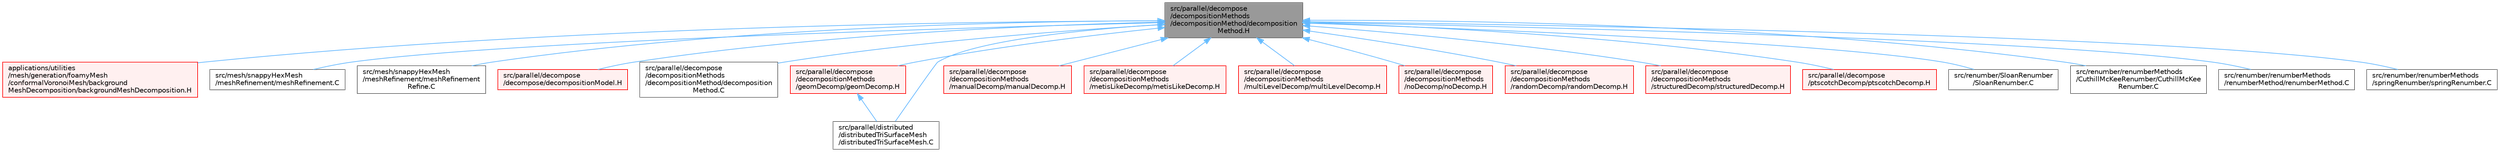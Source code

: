 digraph "src/parallel/decompose/decompositionMethods/decompositionMethod/decompositionMethod.H"
{
 // LATEX_PDF_SIZE
  bgcolor="transparent";
  edge [fontname=Helvetica,fontsize=10,labelfontname=Helvetica,labelfontsize=10];
  node [fontname=Helvetica,fontsize=10,shape=box,height=0.2,width=0.4];
  Node1 [id="Node000001",label="src/parallel/decompose\l/decompositionMethods\l/decompositionMethod/decomposition\lMethod.H",height=0.2,width=0.4,color="gray40", fillcolor="grey60", style="filled", fontcolor="black",tooltip=" "];
  Node1 -> Node2 [id="edge1_Node000001_Node000002",dir="back",color="steelblue1",style="solid",tooltip=" "];
  Node2 [id="Node000002",label="applications/utilities\l/mesh/generation/foamyMesh\l/conformalVoronoiMesh/background\lMeshDecomposition/backgroundMeshDecomposition.H",height=0.2,width=0.4,color="red", fillcolor="#FFF0F0", style="filled",URL="$backgroundMeshDecomposition_8H.html",tooltip=" "];
  Node1 -> Node23 [id="edge2_Node000001_Node000023",dir="back",color="steelblue1",style="solid",tooltip=" "];
  Node23 [id="Node000023",label="src/mesh/snappyHexMesh\l/meshRefinement/meshRefinement.C",height=0.2,width=0.4,color="grey40", fillcolor="white", style="filled",URL="$meshRefinement_8C.html",tooltip=" "];
  Node1 -> Node24 [id="edge3_Node000001_Node000024",dir="back",color="steelblue1",style="solid",tooltip=" "];
  Node24 [id="Node000024",label="src/mesh/snappyHexMesh\l/meshRefinement/meshRefinement\lRefine.C",height=0.2,width=0.4,color="grey40", fillcolor="white", style="filled",URL="$meshRefinementRefine_8C.html",tooltip=" "];
  Node1 -> Node25 [id="edge4_Node000001_Node000025",dir="back",color="steelblue1",style="solid",tooltip=" "];
  Node25 [id="Node000025",label="src/parallel/decompose\l/decompose/decompositionModel.H",height=0.2,width=0.4,color="red", fillcolor="#FFF0F0", style="filled",URL="$decompositionModel_8H.html",tooltip=" "];
  Node1 -> Node27 [id="edge5_Node000001_Node000027",dir="back",color="steelblue1",style="solid",tooltip=" "];
  Node27 [id="Node000027",label="src/parallel/decompose\l/decompositionMethods\l/decompositionMethod/decomposition\lMethod.C",height=0.2,width=0.4,color="grey40", fillcolor="white", style="filled",URL="$decompositionMethod_8C.html",tooltip=" "];
  Node1 -> Node28 [id="edge6_Node000001_Node000028",dir="back",color="steelblue1",style="solid",tooltip=" "];
  Node28 [id="Node000028",label="src/parallel/decompose\l/decompositionMethods\l/geomDecomp/geomDecomp.H",height=0.2,width=0.4,color="red", fillcolor="#FFF0F0", style="filled",URL="$geomDecomp_8H.html",tooltip=" "];
  Node28 -> Node34 [id="edge7_Node000028_Node000034",dir="back",color="steelblue1",style="solid",tooltip=" "];
  Node34 [id="Node000034",label="src/parallel/distributed\l/distributedTriSurfaceMesh\l/distributedTriSurfaceMesh.C",height=0.2,width=0.4,color="grey40", fillcolor="white", style="filled",URL="$distributedTriSurfaceMesh_8C.html",tooltip=" "];
  Node1 -> Node35 [id="edge8_Node000001_Node000035",dir="back",color="steelblue1",style="solid",tooltip=" "];
  Node35 [id="Node000035",label="src/parallel/decompose\l/decompositionMethods\l/manualDecomp/manualDecomp.H",height=0.2,width=0.4,color="red", fillcolor="#FFF0F0", style="filled",URL="$manualDecomp_8H.html",tooltip=" "];
  Node1 -> Node37 [id="edge9_Node000001_Node000037",dir="back",color="steelblue1",style="solid",tooltip=" "];
  Node37 [id="Node000037",label="src/parallel/decompose\l/decompositionMethods\l/metisLikeDecomp/metisLikeDecomp.H",height=0.2,width=0.4,color="red", fillcolor="#FFF0F0", style="filled",URL="$metisLikeDecomp_8H.html",tooltip=" "];
  Node1 -> Node48 [id="edge10_Node000001_Node000048",dir="back",color="steelblue1",style="solid",tooltip=" "];
  Node48 [id="Node000048",label="src/parallel/decompose\l/decompositionMethods\l/multiLevelDecomp/multiLevelDecomp.H",height=0.2,width=0.4,color="red", fillcolor="#FFF0F0", style="filled",URL="$multiLevelDecomp_8H.html",tooltip=" "];
  Node1 -> Node50 [id="edge11_Node000001_Node000050",dir="back",color="steelblue1",style="solid",tooltip=" "];
  Node50 [id="Node000050",label="src/parallel/decompose\l/decompositionMethods\l/noDecomp/noDecomp.H",height=0.2,width=0.4,color="red", fillcolor="#FFF0F0", style="filled",URL="$noDecomp_8H.html",tooltip=" "];
  Node1 -> Node52 [id="edge12_Node000001_Node000052",dir="back",color="steelblue1",style="solid",tooltip=" "];
  Node52 [id="Node000052",label="src/parallel/decompose\l/decompositionMethods\l/randomDecomp/randomDecomp.H",height=0.2,width=0.4,color="red", fillcolor="#FFF0F0", style="filled",URL="$randomDecomp_8H.html",tooltip=" "];
  Node1 -> Node54 [id="edge13_Node000001_Node000054",dir="back",color="steelblue1",style="solid",tooltip=" "];
  Node54 [id="Node000054",label="src/parallel/decompose\l/decompositionMethods\l/structuredDecomp/structuredDecomp.H",height=0.2,width=0.4,color="red", fillcolor="#FFF0F0", style="filled",URL="$structuredDecomp_8H.html",tooltip=" "];
  Node1 -> Node56 [id="edge14_Node000001_Node000056",dir="back",color="steelblue1",style="solid",tooltip=" "];
  Node56 [id="Node000056",label="src/parallel/decompose\l/ptscotchDecomp/ptscotchDecomp.H",height=0.2,width=0.4,color="red", fillcolor="#FFF0F0", style="filled",URL="$ptscotchDecomp_8H.html",tooltip=" "];
  Node1 -> Node34 [id="edge15_Node000001_Node000034",dir="back",color="steelblue1",style="solid",tooltip=" "];
  Node1 -> Node59 [id="edge16_Node000001_Node000059",dir="back",color="steelblue1",style="solid",tooltip=" "];
  Node59 [id="Node000059",label="src/renumber/SloanRenumber\l/SloanRenumber.C",height=0.2,width=0.4,color="grey40", fillcolor="white", style="filled",URL="$SloanRenumber_8C.html",tooltip=" "];
  Node1 -> Node60 [id="edge17_Node000001_Node000060",dir="back",color="steelblue1",style="solid",tooltip=" "];
  Node60 [id="Node000060",label="src/renumber/renumberMethods\l/CuthillMcKeeRenumber/CuthillMcKee\lRenumber.C",height=0.2,width=0.4,color="grey40", fillcolor="white", style="filled",URL="$CuthillMcKeeRenumber_8C.html",tooltip=" "];
  Node1 -> Node61 [id="edge18_Node000001_Node000061",dir="back",color="steelblue1",style="solid",tooltip=" "];
  Node61 [id="Node000061",label="src/renumber/renumberMethods\l/renumberMethod/renumberMethod.C",height=0.2,width=0.4,color="grey40", fillcolor="white", style="filled",URL="$renumberMethod_8C.html",tooltip=" "];
  Node1 -> Node62 [id="edge19_Node000001_Node000062",dir="back",color="steelblue1",style="solid",tooltip=" "];
  Node62 [id="Node000062",label="src/renumber/renumberMethods\l/springRenumber/springRenumber.C",height=0.2,width=0.4,color="grey40", fillcolor="white", style="filled",URL="$springRenumber_8C.html",tooltip=" "];
}
